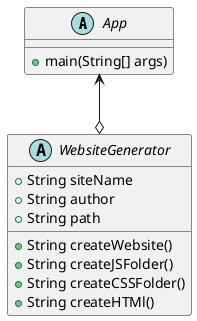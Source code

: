 @startuml
'https://plantuml.com/class-diagram

abstract App {

+ main(String[] args)
}


abstract class WebsiteGenerator {
+ String siteName
+ String author
+ String path



+ String createWebsite()
+ String createJSFolder()
+ String createCSSFolder()
+ String createHTMl()

}

App <--o WebsiteGenerator





@enduml